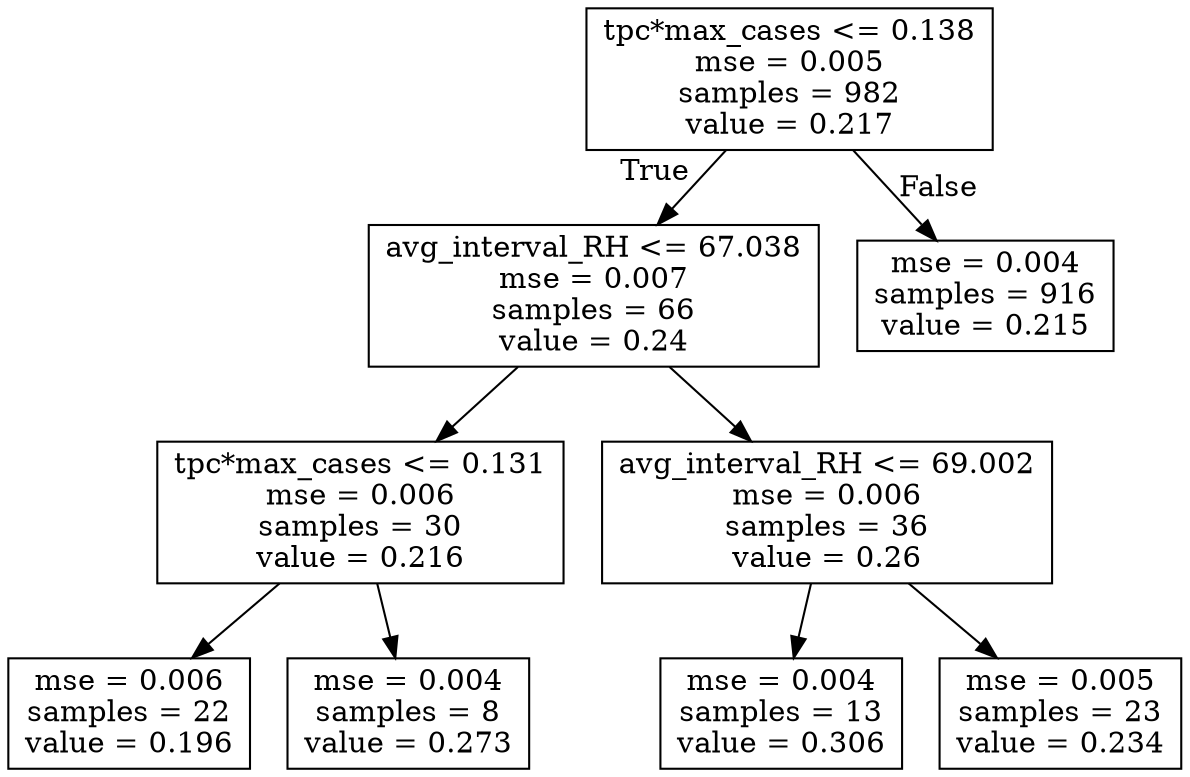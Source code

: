 digraph Tree {
node [shape=box] ;
0 [label="tpc*max_cases <= 0.138\nmse = 0.005\nsamples = 982\nvalue = 0.217"] ;
1 [label="avg_interval_RH <= 67.038\nmse = 0.007\nsamples = 66\nvalue = 0.24"] ;
0 -> 1 [labeldistance=2.5, labelangle=45, headlabel="True"] ;
2 [label="tpc*max_cases <= 0.131\nmse = 0.006\nsamples = 30\nvalue = 0.216"] ;
1 -> 2 ;
3 [label="mse = 0.006\nsamples = 22\nvalue = 0.196"] ;
2 -> 3 ;
4 [label="mse = 0.004\nsamples = 8\nvalue = 0.273"] ;
2 -> 4 ;
5 [label="avg_interval_RH <= 69.002\nmse = 0.006\nsamples = 36\nvalue = 0.26"] ;
1 -> 5 ;
6 [label="mse = 0.004\nsamples = 13\nvalue = 0.306"] ;
5 -> 6 ;
7 [label="mse = 0.005\nsamples = 23\nvalue = 0.234"] ;
5 -> 7 ;
8 [label="mse = 0.004\nsamples = 916\nvalue = 0.215"] ;
0 -> 8 [labeldistance=2.5, labelangle=-45, headlabel="False"] ;
}